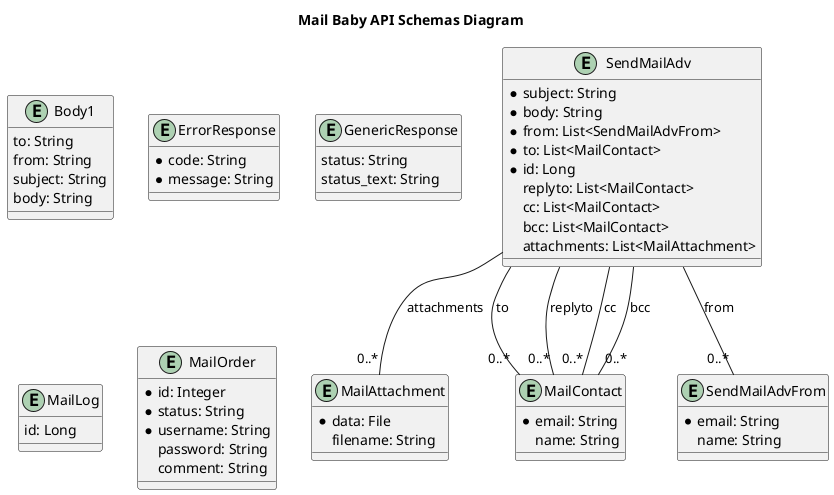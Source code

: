 @startuml

title Mail Baby API Schemas Diagram

entity Body1 { 
    to: String
    from: String
    subject: String
    body: String
}

entity ErrorResponse { 
    * code: String
    * message: String
}

entity GenericResponse { 
    status: String
    status_text: String
}

entity MailAttachment { 
    * data: File
    filename: String
}

entity MailContact { 
    * email: String
    name: String
}

entity MailLog { 
    id: Long
}

entity MailOrder { 
    * id: Integer
    * status: String
    * username: String
    password: String
    comment: String
}

entity SendMailAdv { 
    * subject: String
    * body: String
    * from: List<SendMailAdvFrom>
    * to: List<MailContact>
    * id: Long
    replyto: List<MailContact>
    cc: List<MailContact>
    bcc: List<MailContact>
    attachments: List<MailAttachment>
}

entity SendMailAdvFrom { 
    * email: String
    name: String
}


SendMailAdv -- "0..*" SendMailAdvFrom : from
SendMailAdv -- "0..*" MailContact : to
SendMailAdv -- "0..*" MailContact : replyto
SendMailAdv -- "0..*" MailContact : cc
SendMailAdv -- "0..*" MailContact : bcc
SendMailAdv -- "0..*" MailAttachment : attachments

@enduml